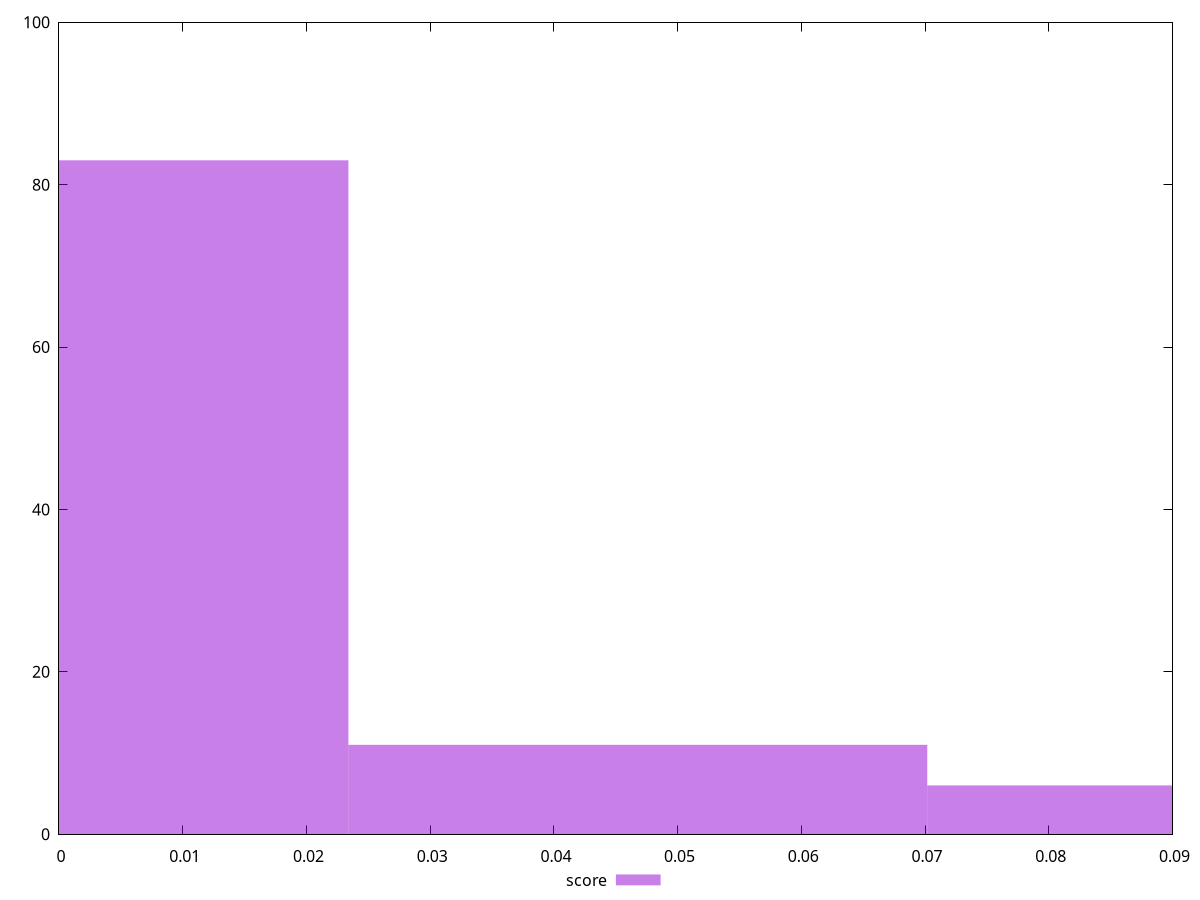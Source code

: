 reset

$score <<EOF
0 83
0.09357140529732988 6
0.04678570264866494 11
EOF

set key outside below
set boxwidth 0.04678570264866494
set xrange [0:0.09]
set yrange [0:100]
set trange [0:100]
set style fill transparent solid 0.5 noborder
set terminal svg size 640, 490 enhanced background rgb 'white'
set output "report_00025_2021-02-22T21:38:55.199Z/uses-http2/samples/pages/score/histogram.svg"

plot $score title "score" with boxes

reset
